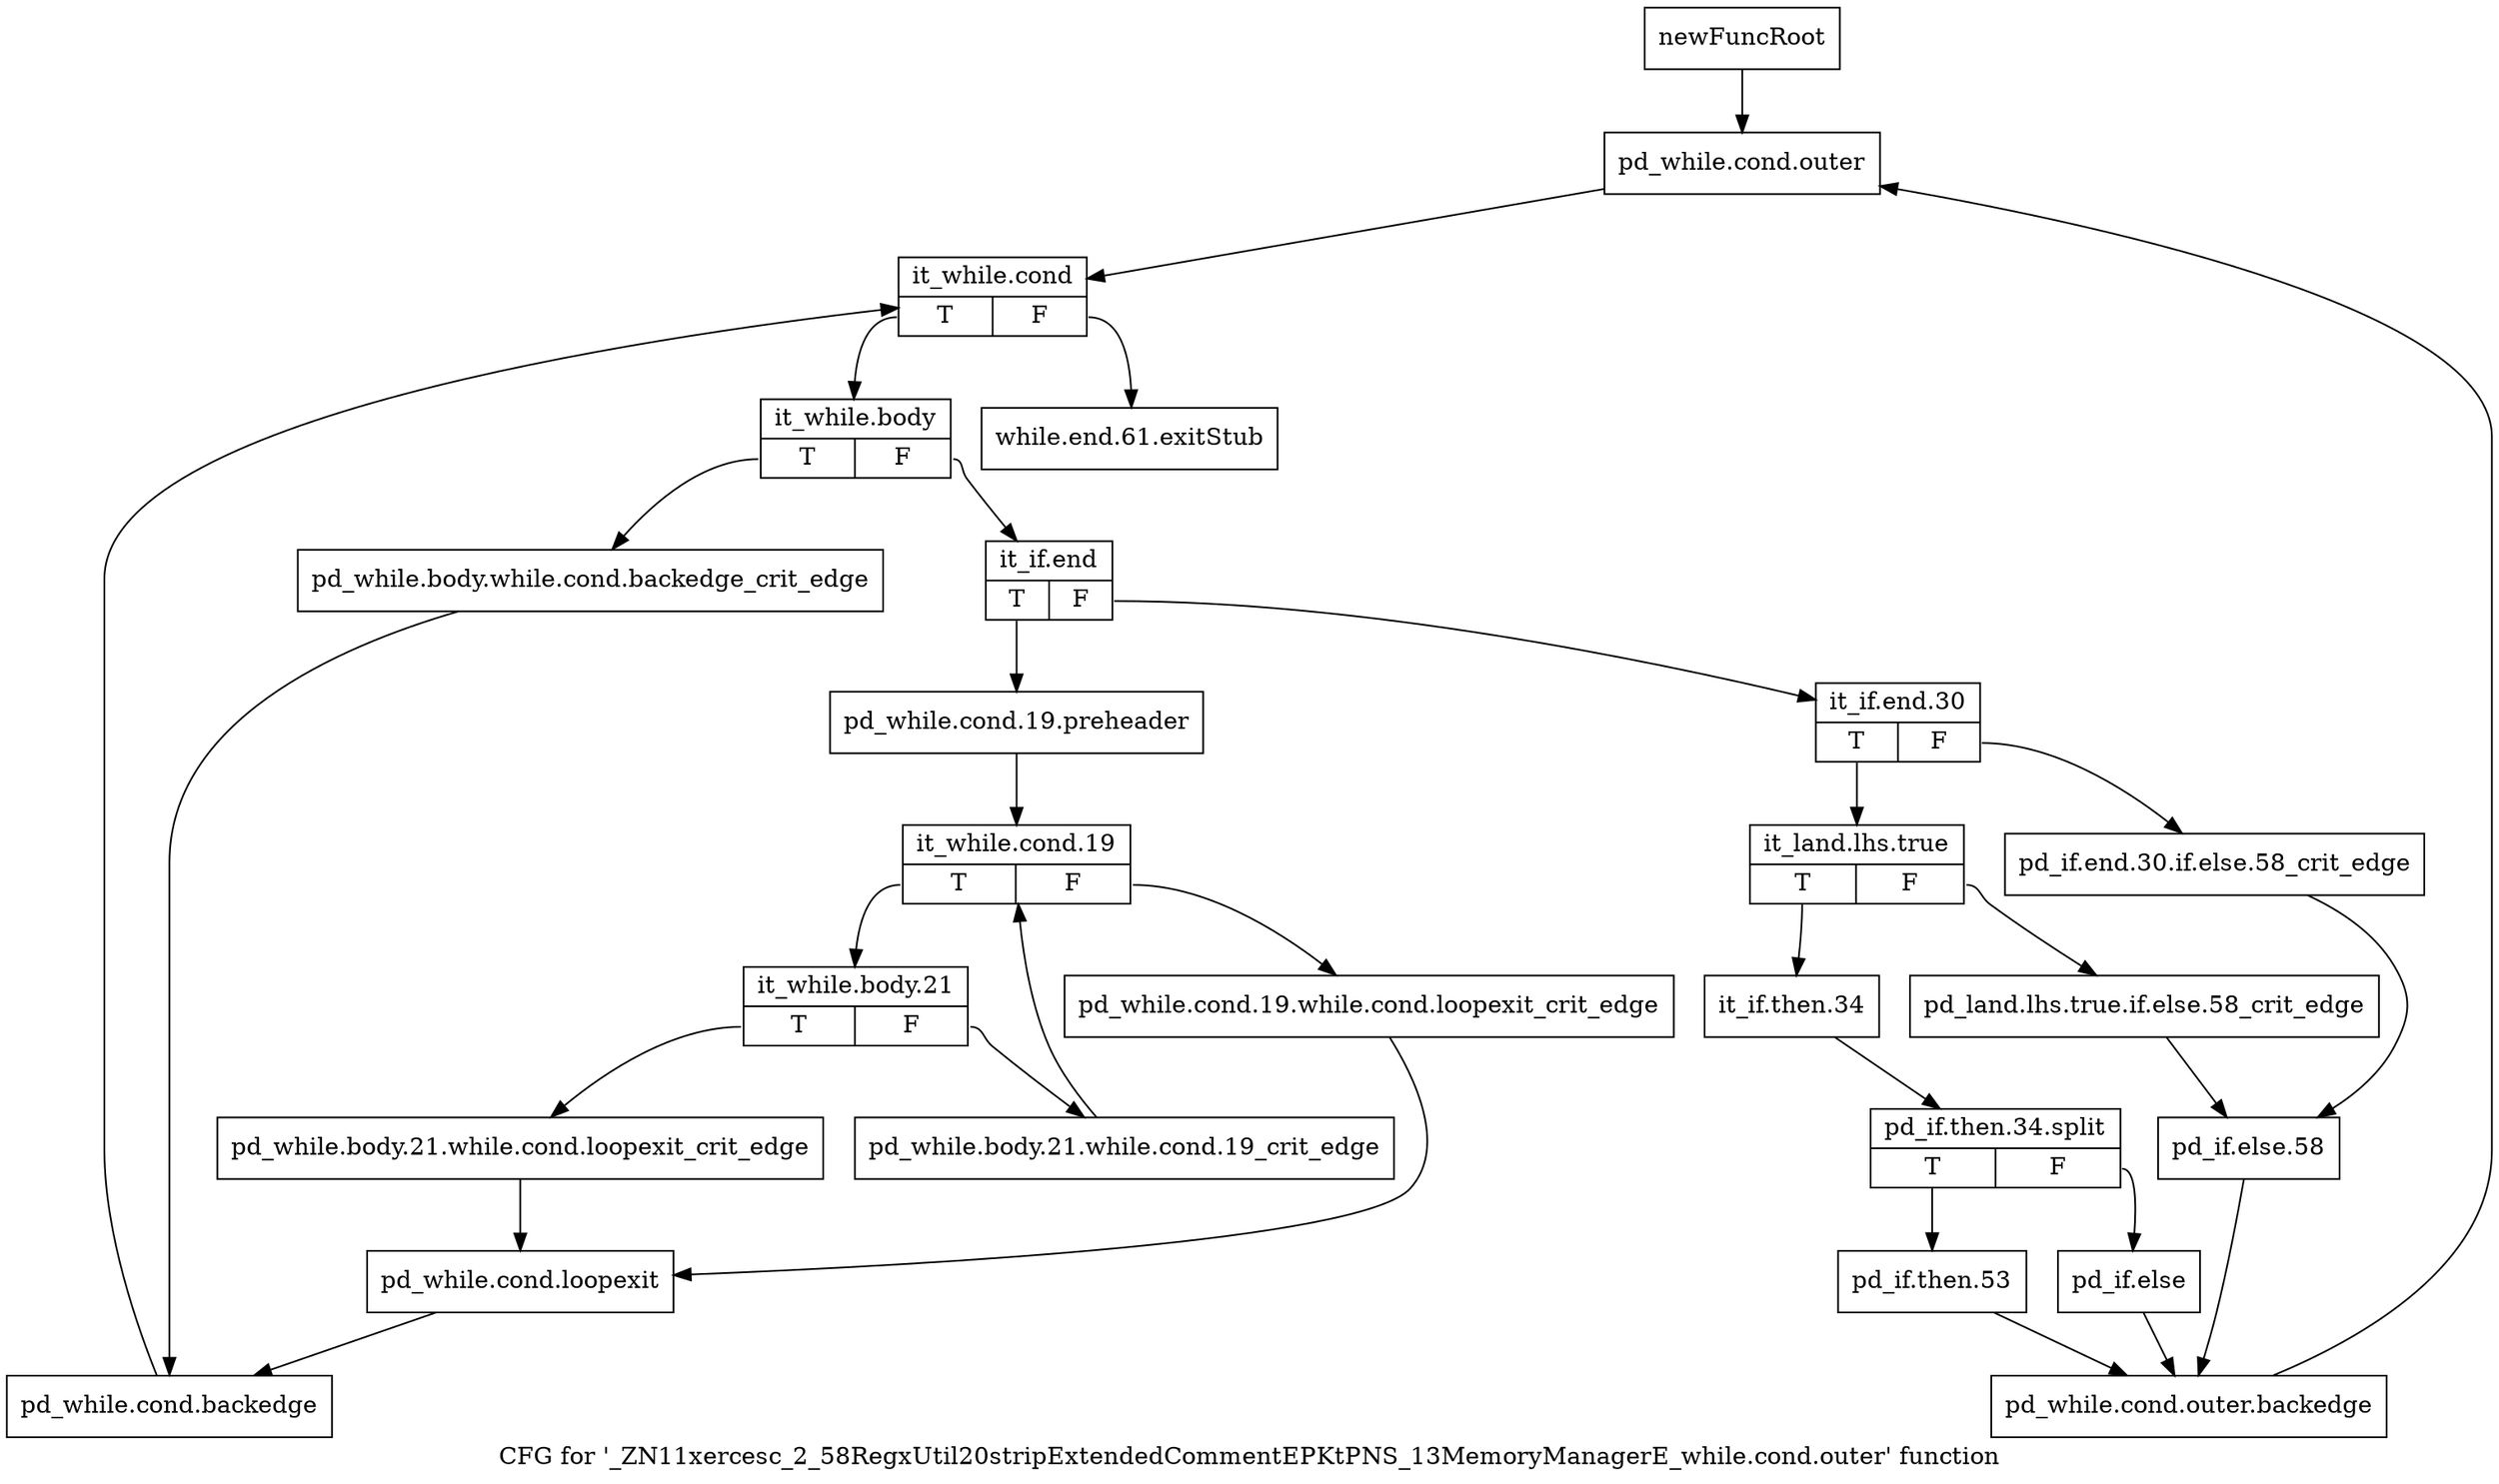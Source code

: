 digraph "CFG for '_ZN11xercesc_2_58RegxUtil20stripExtendedCommentEPKtPNS_13MemoryManagerE_while.cond.outer' function" {
	label="CFG for '_ZN11xercesc_2_58RegxUtil20stripExtendedCommentEPKtPNS_13MemoryManagerE_while.cond.outer' function";

	Node0x9992ff0 [shape=record,label="{newFuncRoot}"];
	Node0x9992ff0 -> Node0x9993090;
	Node0x9993040 [shape=record,label="{while.end.61.exitStub}"];
	Node0x9993090 [shape=record,label="{pd_while.cond.outer}"];
	Node0x9993090 -> Node0x99930e0;
	Node0x99930e0 [shape=record,label="{it_while.cond|{<s0>T|<s1>F}}"];
	Node0x99930e0:s0 -> Node0x9993130;
	Node0x99930e0:s1 -> Node0x9993040;
	Node0x9993130 [shape=record,label="{it_while.body|{<s0>T|<s1>F}}"];
	Node0x9993130:s0 -> Node0x99936d0;
	Node0x9993130:s1 -> Node0x9993180;
	Node0x9993180 [shape=record,label="{it_if.end|{<s0>T|<s1>F}}"];
	Node0x9993180:s0 -> Node0x99934a0;
	Node0x9993180:s1 -> Node0x99931d0;
	Node0x99931d0 [shape=record,label="{it_if.end.30|{<s0>T|<s1>F}}"];
	Node0x99931d0:s0 -> Node0x9993270;
	Node0x99931d0:s1 -> Node0x9993220;
	Node0x9993220 [shape=record,label="{pd_if.end.30.if.else.58_crit_edge}"];
	Node0x9993220 -> Node0x9993310;
	Node0x9993270 [shape=record,label="{it_land.lhs.true|{<s0>T|<s1>F}}"];
	Node0x9993270:s0 -> Node0x9993360;
	Node0x9993270:s1 -> Node0x99932c0;
	Node0x99932c0 [shape=record,label="{pd_land.lhs.true.if.else.58_crit_edge}"];
	Node0x99932c0 -> Node0x9993310;
	Node0x9993310 [shape=record,label="{pd_if.else.58}"];
	Node0x9993310 -> Node0x9993450;
	Node0x9993360 [shape=record,label="{it_if.then.34}"];
	Node0x9993360 -> Node0xce91c40;
	Node0xce91c40 [shape=record,label="{pd_if.then.34.split|{<s0>T|<s1>F}}"];
	Node0xce91c40:s0 -> Node0x9993400;
	Node0xce91c40:s1 -> Node0x99933b0;
	Node0x99933b0 [shape=record,label="{pd_if.else}"];
	Node0x99933b0 -> Node0x9993450;
	Node0x9993400 [shape=record,label="{pd_if.then.53}"];
	Node0x9993400 -> Node0x9993450;
	Node0x9993450 [shape=record,label="{pd_while.cond.outer.backedge}"];
	Node0x9993450 -> Node0x9993090;
	Node0x99934a0 [shape=record,label="{pd_while.cond.19.preheader}"];
	Node0x99934a0 -> Node0x99934f0;
	Node0x99934f0 [shape=record,label="{it_while.cond.19|{<s0>T|<s1>F}}"];
	Node0x99934f0:s0 -> Node0x9993590;
	Node0x99934f0:s1 -> Node0x9993540;
	Node0x9993540 [shape=record,label="{pd_while.cond.19.while.cond.loopexit_crit_edge}"];
	Node0x9993540 -> Node0x9993680;
	Node0x9993590 [shape=record,label="{it_while.body.21|{<s0>T|<s1>F}}"];
	Node0x9993590:s0 -> Node0x9993630;
	Node0x9993590:s1 -> Node0x99935e0;
	Node0x99935e0 [shape=record,label="{pd_while.body.21.while.cond.19_crit_edge}"];
	Node0x99935e0 -> Node0x99934f0;
	Node0x9993630 [shape=record,label="{pd_while.body.21.while.cond.loopexit_crit_edge}"];
	Node0x9993630 -> Node0x9993680;
	Node0x9993680 [shape=record,label="{pd_while.cond.loopexit}"];
	Node0x9993680 -> Node0x9993720;
	Node0x99936d0 [shape=record,label="{pd_while.body.while.cond.backedge_crit_edge}"];
	Node0x99936d0 -> Node0x9993720;
	Node0x9993720 [shape=record,label="{pd_while.cond.backedge}"];
	Node0x9993720 -> Node0x99930e0;
}
